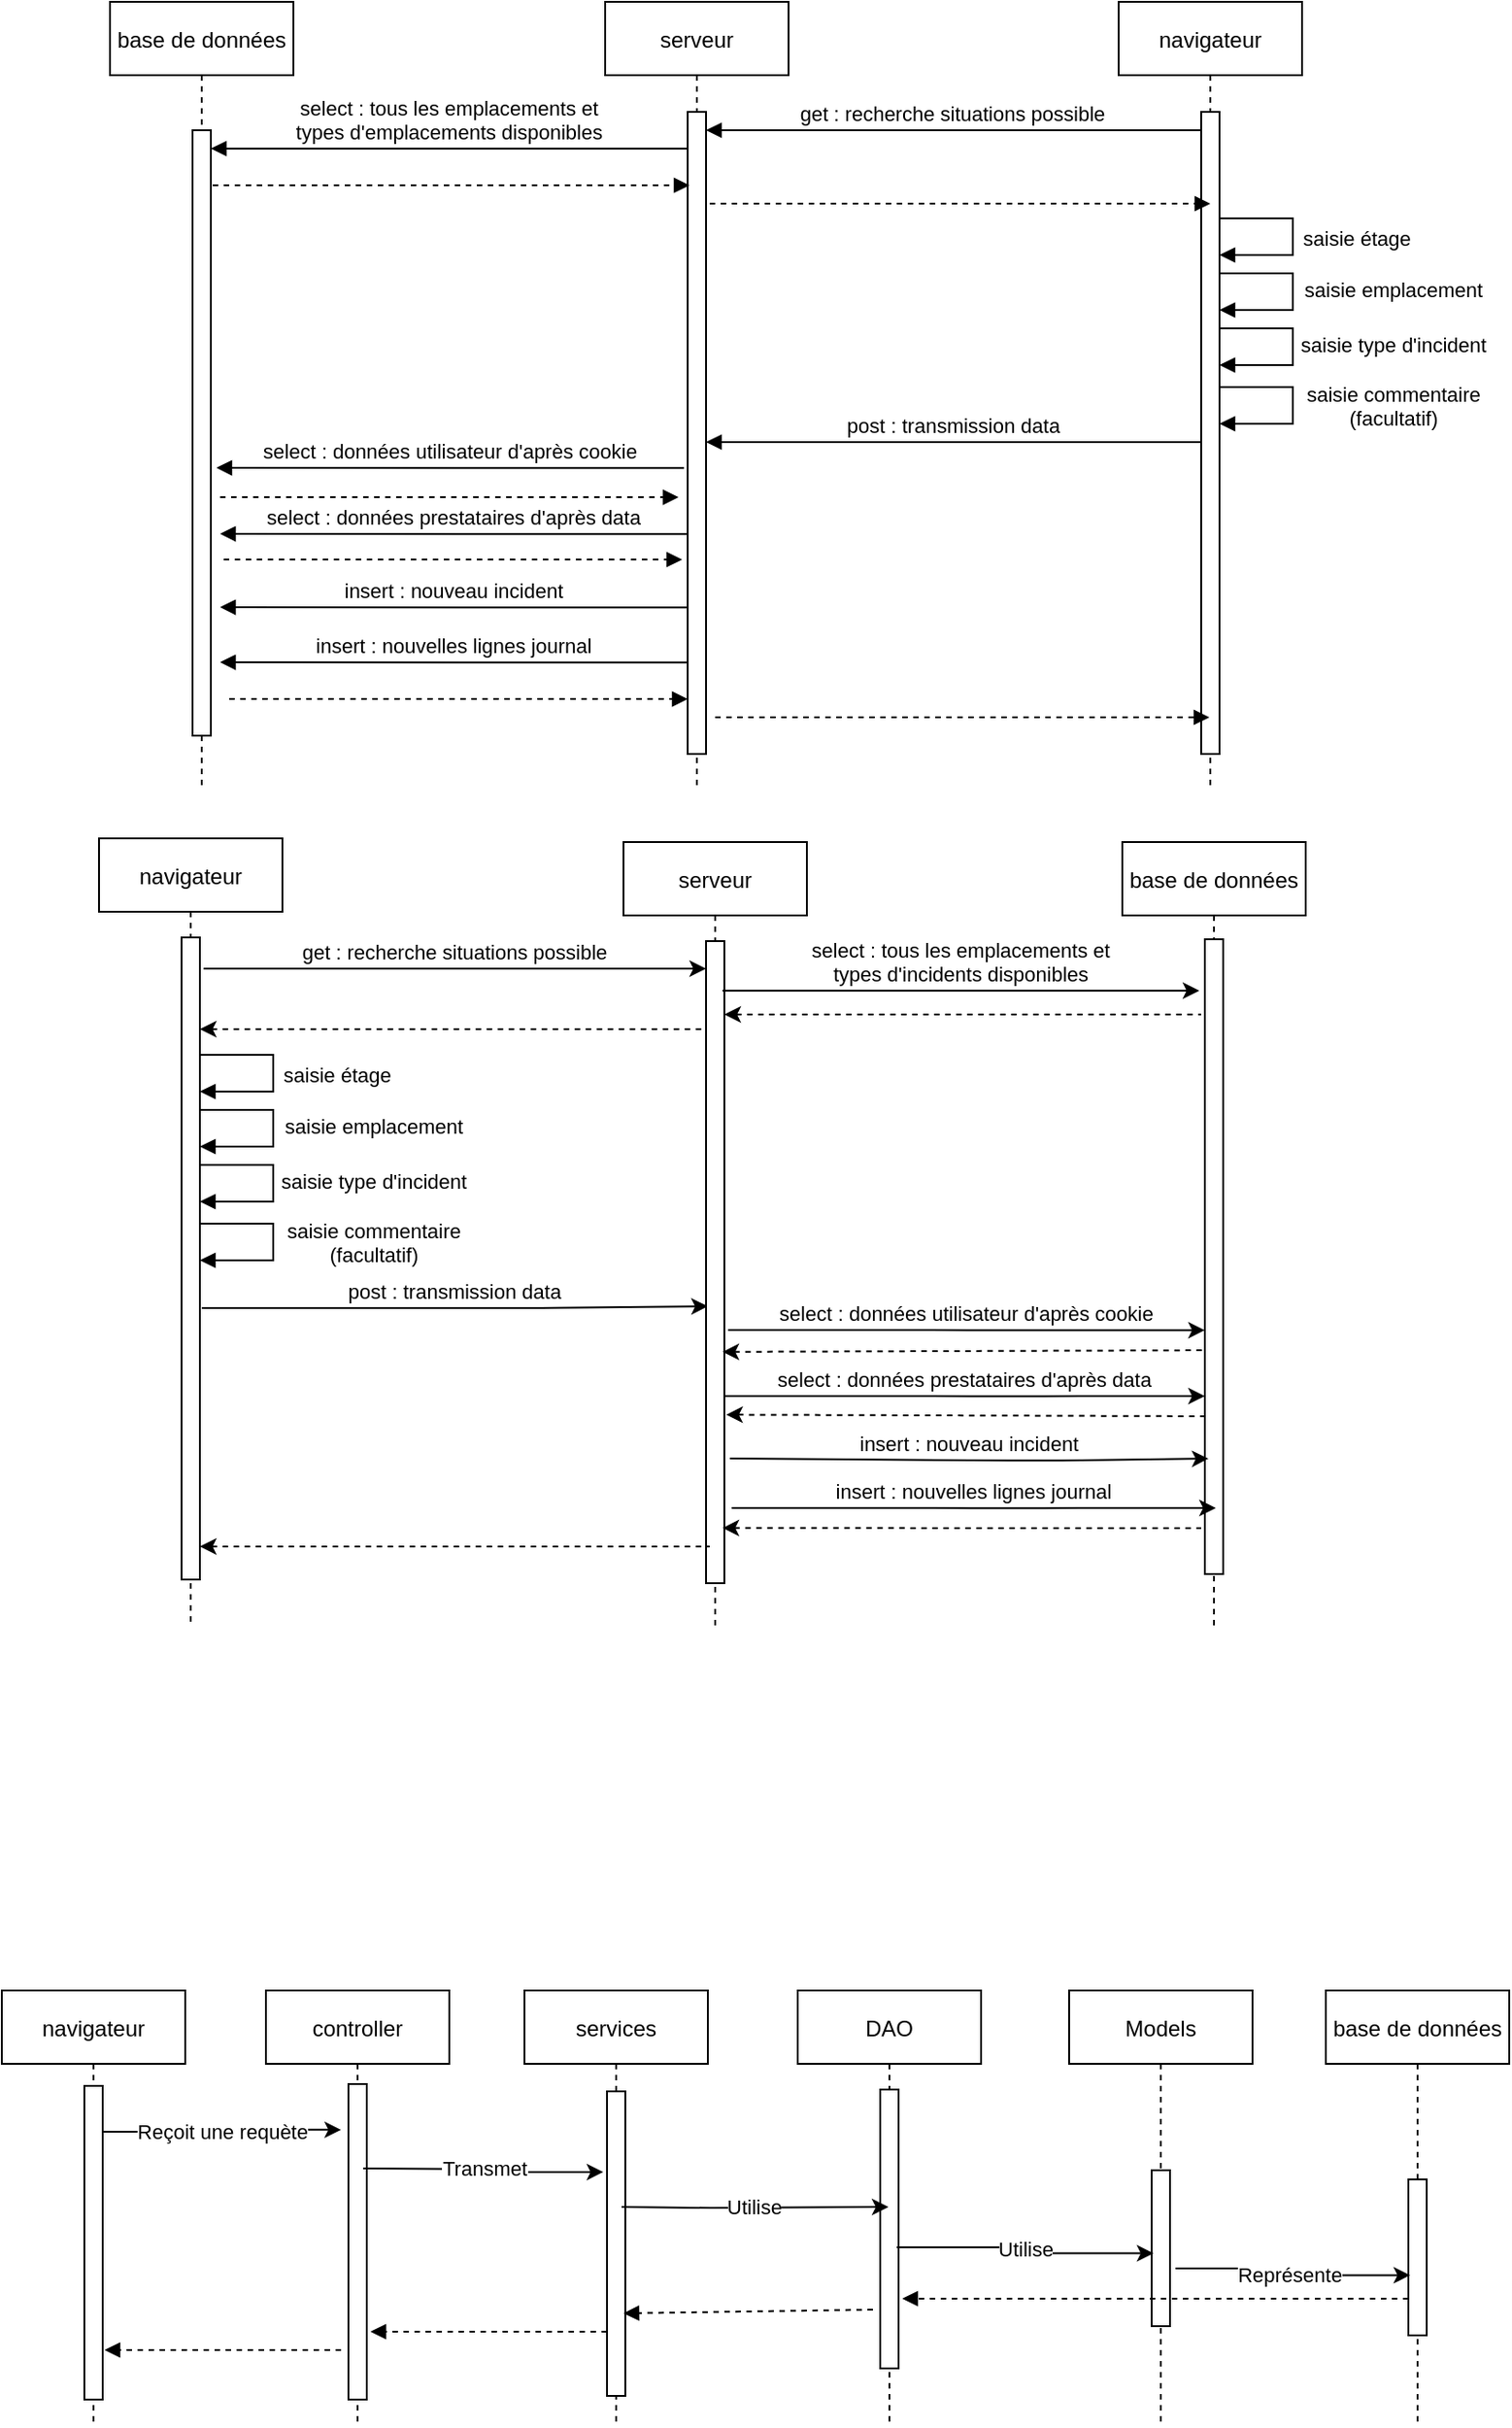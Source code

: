 <mxfile version="20.8.13" type="device"><diagram id="kgpKYQtTHZ0yAKxKKP6v" name="Page-1"><mxGraphModel dx="1145" dy="757" grid="0" gridSize="10" guides="1" tooltips="1" connect="1" arrows="1" fold="1" page="1" pageScale="1" pageWidth="850" pageHeight="1100" math="0" shadow="0"><root><mxCell id="0"/><mxCell id="1" parent="0"/><mxCell id="DQTdDgS3IpMgAFfMAFLB-1" value="serveur" style="shape=umlLifeline;perimeter=lifelinePerimeter;container=1;collapsible=0;recursiveResize=0;rounded=0;shadow=0;strokeWidth=1;" parent="1" vertex="1"><mxGeometry x="340" y="30" width="100" height="430" as="geometry"/></mxCell><mxCell id="DQTdDgS3IpMgAFfMAFLB-2" value="" style="points=[];perimeter=orthogonalPerimeter;rounded=0;shadow=0;strokeWidth=1;" parent="DQTdDgS3IpMgAFfMAFLB-1" vertex="1"><mxGeometry x="45" y="60" width="10" height="350" as="geometry"/></mxCell><mxCell id="DQTdDgS3IpMgAFfMAFLB-3" value="get : recherche situations possible" style="verticalAlign=bottom;endArrow=block;shadow=0;strokeWidth=1;" parent="DQTdDgS3IpMgAFfMAFLB-1" edge="1"><mxGeometry relative="1" as="geometry"><mxPoint x="324.5" y="70" as="sourcePoint"/><Array as="points"><mxPoint x="245" y="70"/></Array><mxPoint x="55" y="70" as="targetPoint"/></mxGeometry></mxCell><mxCell id="DQTdDgS3IpMgAFfMAFLB-15" value="select : tous les emplacements et&#10;types d'emplacements disponibles" style="verticalAlign=bottom;endArrow=block;shadow=0;strokeWidth=1;" parent="DQTdDgS3IpMgAFfMAFLB-1" edge="1"><mxGeometry relative="1" as="geometry"><mxPoint x="45" y="80" as="sourcePoint"/><mxPoint x="-215" y="80" as="targetPoint"/><Array as="points"><mxPoint x="-29.5" y="80"/><mxPoint x="-69.5" y="80"/></Array></mxGeometry></mxCell><mxCell id="DQTdDgS3IpMgAFfMAFLB-25" value="" style="verticalAlign=bottom;endArrow=block;shadow=0;strokeWidth=1;dashed=1;exitX=1.5;exitY=0.707;exitDx=0;exitDy=0;exitPerimeter=0;" parent="DQTdDgS3IpMgAFfMAFLB-1" edge="1"><mxGeometry relative="1" as="geometry"><mxPoint x="-205" y="380" as="sourcePoint"/><mxPoint x="45" y="380.04" as="targetPoint"/></mxGeometry></mxCell><mxCell id="DQTdDgS3IpMgAFfMAFLB-4" value="navigateur" style="shape=umlLifeline;perimeter=lifelinePerimeter;container=1;collapsible=0;recursiveResize=0;rounded=0;shadow=0;strokeWidth=1;fontStyle=0" parent="1" vertex="1"><mxGeometry x="620" y="30" width="100" height="430" as="geometry"/></mxCell><mxCell id="DQTdDgS3IpMgAFfMAFLB-5" value="" style="points=[];perimeter=orthogonalPerimeter;rounded=0;shadow=0;strokeWidth=1;" parent="DQTdDgS3IpMgAFfMAFLB-4" vertex="1"><mxGeometry x="45" y="60" width="10" height="350" as="geometry"/></mxCell><mxCell id="DQTdDgS3IpMgAFfMAFLB-6" value="saisie étage" style="verticalAlign=bottom;endArrow=block;shadow=0;strokeWidth=1;edgeStyle=orthogonalEdgeStyle;rounded=0;" parent="DQTdDgS3IpMgAFfMAFLB-4" edge="1"><mxGeometry x="0.2" y="-35" relative="1" as="geometry"><mxPoint x="55" y="118" as="sourcePoint"/><mxPoint x="55" y="138" as="targetPoint"/><Array as="points"><mxPoint x="95" y="118"/><mxPoint x="95" y="138"/></Array><mxPoint x="35" y="35" as="offset"/></mxGeometry></mxCell><mxCell id="DQTdDgS3IpMgAFfMAFLB-7" value="saisie type d'incident" style="verticalAlign=bottom;endArrow=block;shadow=0;strokeWidth=1;edgeStyle=orthogonalEdgeStyle;rounded=0;spacing=6;" parent="DQTdDgS3IpMgAFfMAFLB-4" edge="1"><mxGeometry x="0.2" y="55" relative="1" as="geometry"><mxPoint x="55" y="178" as="sourcePoint"/><mxPoint x="55" y="198" as="targetPoint"/><Array as="points"><mxPoint x="95" y="178"/><mxPoint x="95" y="198"/></Array><mxPoint x="55" y="-53" as="offset"/></mxGeometry></mxCell><mxCell id="DQTdDgS3IpMgAFfMAFLB-8" value="saisie emplacement" style="verticalAlign=bottom;endArrow=block;shadow=0;strokeWidth=1;edgeStyle=orthogonalEdgeStyle;rounded=0;spacing=-4;" parent="DQTdDgS3IpMgAFfMAFLB-4" edge="1"><mxGeometry x="0.04" y="55" relative="1" as="geometry"><mxPoint x="55" y="148" as="sourcePoint"/><mxPoint x="55" y="168" as="targetPoint"/><Array as="points"><mxPoint x="95" y="148"/><mxPoint x="95" y="168"/></Array><mxPoint as="offset"/></mxGeometry></mxCell><mxCell id="DQTdDgS3IpMgAFfMAFLB-17" value="saisie commentaire&#10;(facultatif)" style="verticalAlign=bottom;endArrow=block;shadow=0;strokeWidth=1;edgeStyle=orthogonalEdgeStyle;rounded=0;spacing=6;spacingLeft=-10;" parent="DQTdDgS3IpMgAFfMAFLB-4" edge="1"><mxGeometry x="0.2" y="61" relative="1" as="geometry"><mxPoint x="55" y="210" as="sourcePoint"/><mxPoint x="55" y="230" as="targetPoint"/><Array as="points"><mxPoint x="95" y="210"/><mxPoint x="95" y="230"/></Array><mxPoint x="60" y="-51" as="offset"/></mxGeometry></mxCell><mxCell id="DQTdDgS3IpMgAFfMAFLB-13" value="post : transmission data" style="verticalAlign=bottom;endArrow=block;shadow=0;strokeWidth=1;" parent="DQTdDgS3IpMgAFfMAFLB-4" target="DQTdDgS3IpMgAFfMAFLB-2" edge="1"><mxGeometry relative="1" as="geometry"><mxPoint x="45" y="240" as="sourcePoint"/><mxPoint x="-215" y="240" as="targetPoint"/><Array as="points"><mxPoint x="-29.5" y="240"/><mxPoint x="-69.5" y="240"/></Array></mxGeometry></mxCell><mxCell id="DQTdDgS3IpMgAFfMAFLB-11" value="base de données" style="shape=umlLifeline;perimeter=lifelinePerimeter;container=1;collapsible=0;recursiveResize=0;rounded=0;shadow=0;strokeWidth=1;" parent="1" vertex="1"><mxGeometry x="70" y="30" width="100" height="430" as="geometry"/></mxCell><mxCell id="DQTdDgS3IpMgAFfMAFLB-12" value="" style="points=[];perimeter=orthogonalPerimeter;rounded=0;shadow=0;strokeWidth=1;" parent="DQTdDgS3IpMgAFfMAFLB-11" vertex="1"><mxGeometry x="45" y="70" width="10" height="330" as="geometry"/></mxCell><mxCell id="DQTdDgS3IpMgAFfMAFLB-20" value="select : données utilisateur d'après cookie" style="verticalAlign=bottom;endArrow=block;shadow=0;strokeWidth=1;" parent="DQTdDgS3IpMgAFfMAFLB-11" edge="1"><mxGeometry relative="1" as="geometry"><mxPoint x="313" y="254.07" as="sourcePoint"/><mxPoint x="58" y="254" as="targetPoint"/><Array as="points"><mxPoint x="238.5" y="254.07"/><mxPoint x="198.5" y="254.07"/></Array></mxGeometry></mxCell><mxCell id="DQTdDgS3IpMgAFfMAFLB-14" value="" style="verticalAlign=bottom;endArrow=block;shadow=0;strokeWidth=1;dashed=1;" parent="1" edge="1"><mxGeometry relative="1" as="geometry"><mxPoint x="126" y="130" as="sourcePoint"/><mxPoint x="386" y="130" as="targetPoint"/><Array as="points"><mxPoint x="271.5" y="130"/><mxPoint x="311.5" y="130"/></Array></mxGeometry></mxCell><mxCell id="DQTdDgS3IpMgAFfMAFLB-16" value="" style="verticalAlign=bottom;endArrow=block;shadow=0;strokeWidth=1;dashed=1;" parent="1" edge="1"><mxGeometry relative="1" as="geometry"><mxPoint x="397" y="140" as="sourcePoint"/><mxPoint x="670" y="140" as="targetPoint"/><Array as="points"><mxPoint x="542.5" y="140"/><mxPoint x="582.5" y="140"/></Array></mxGeometry></mxCell><mxCell id="DQTdDgS3IpMgAFfMAFLB-18" value="insert : nouveau incident" style="verticalAlign=bottom;endArrow=block;shadow=0;strokeWidth=1;" parent="1" edge="1"><mxGeometry relative="1" as="geometry"><mxPoint x="385" y="360.07" as="sourcePoint"/><mxPoint x="130" y="360" as="targetPoint"/><Array as="points"><mxPoint x="310.5" y="360.07"/><mxPoint x="270.5" y="360.07"/></Array></mxGeometry></mxCell><mxCell id="DQTdDgS3IpMgAFfMAFLB-22" value="select : données prestataires d'après data" style="verticalAlign=bottom;endArrow=block;shadow=0;strokeWidth=1;" parent="1" edge="1"><mxGeometry relative="1" as="geometry"><mxPoint x="385" y="320.07" as="sourcePoint"/><mxPoint x="130" y="320" as="targetPoint"/><Array as="points"><mxPoint x="310.5" y="320.07"/><mxPoint x="270.5" y="320.07"/></Array></mxGeometry></mxCell><mxCell id="DQTdDgS3IpMgAFfMAFLB-23" value="" style="verticalAlign=bottom;endArrow=block;shadow=0;strokeWidth=1;dashed=1;exitX=1.5;exitY=0.707;exitDx=0;exitDy=0;exitPerimeter=0;" parent="1" edge="1"><mxGeometry relative="1" as="geometry"><mxPoint x="132" y="333.96" as="sourcePoint"/><mxPoint x="382" y="334" as="targetPoint"/></mxGeometry></mxCell><mxCell id="DQTdDgS3IpMgAFfMAFLB-24" value="insert : nouvelles lignes journal" style="verticalAlign=bottom;endArrow=block;shadow=0;strokeWidth=1;" parent="1" edge="1"><mxGeometry relative="1" as="geometry"><mxPoint x="385" y="390.07" as="sourcePoint"/><mxPoint x="130" y="390" as="targetPoint"/><Array as="points"><mxPoint x="310.5" y="390.07"/><mxPoint x="270.5" y="390.07"/></Array></mxGeometry></mxCell><mxCell id="DQTdDgS3IpMgAFfMAFLB-26" value="" style="verticalAlign=bottom;endArrow=block;shadow=0;strokeWidth=1;dashed=1;exitX=1.5;exitY=0.707;exitDx=0;exitDy=0;exitPerimeter=0;" parent="1" edge="1"><mxGeometry relative="1" as="geometry"><mxPoint x="130" y="300.0" as="sourcePoint"/><mxPoint x="380" y="300.04" as="targetPoint"/></mxGeometry></mxCell><mxCell id="DQTdDgS3IpMgAFfMAFLB-28" value="" style="verticalAlign=bottom;endArrow=block;shadow=0;strokeWidth=1;dashed=1;exitX=1.5;exitY=0.707;exitDx=0;exitDy=0;exitPerimeter=0;" parent="1" target="DQTdDgS3IpMgAFfMAFLB-4" edge="1"><mxGeometry relative="1" as="geometry"><mxPoint x="400" y="420" as="sourcePoint"/><mxPoint x="650" y="420.04" as="targetPoint"/></mxGeometry></mxCell><mxCell id="KOD3R3oPBB-m6j3Qr8oS-1" value="controller" style="shape=umlLifeline;perimeter=lifelinePerimeter;container=1;collapsible=0;recursiveResize=0;rounded=0;shadow=0;strokeWidth=1;" parent="1" vertex="1"><mxGeometry x="155" y="1114" width="100" height="235" as="geometry"/></mxCell><mxCell id="KOD3R3oPBB-m6j3Qr8oS-2" value="" style="points=[];perimeter=orthogonalPerimeter;rounded=0;shadow=0;strokeWidth=1;" parent="KOD3R3oPBB-m6j3Qr8oS-1" vertex="1"><mxGeometry x="45" y="51" width="10" height="172" as="geometry"/></mxCell><mxCell id="KOD3R3oPBB-m6j3Qr8oS-41" value="" style="verticalAlign=bottom;endArrow=block;shadow=0;strokeWidth=1;dashed=1;exitX=-0.4;exitY=0.717;exitDx=0;exitDy=0;exitPerimeter=0;" parent="KOD3R3oPBB-m6j3Qr8oS-1" edge="1"><mxGeometry relative="1" as="geometry"><mxPoint x="186" y="186.004" as="sourcePoint"/><mxPoint x="57" y="186" as="targetPoint"/></mxGeometry></mxCell><mxCell id="KOD3R3oPBB-m6j3Qr8oS-6" value="services" style="shape=umlLifeline;perimeter=lifelinePerimeter;container=1;collapsible=0;recursiveResize=0;rounded=0;shadow=0;strokeWidth=1;fontStyle=0" parent="1" vertex="1"><mxGeometry x="296" y="1114" width="100" height="235" as="geometry"/></mxCell><mxCell id="KOD3R3oPBB-m6j3Qr8oS-7" value="" style="points=[];perimeter=orthogonalPerimeter;rounded=0;shadow=0;strokeWidth=1;" parent="KOD3R3oPBB-m6j3Qr8oS-6" vertex="1"><mxGeometry x="45" y="55" width="10" height="166" as="geometry"/></mxCell><mxCell id="KOD3R3oPBB-m6j3Qr8oS-13" value="navigateur" style="shape=umlLifeline;perimeter=lifelinePerimeter;container=1;collapsible=0;recursiveResize=0;rounded=0;shadow=0;strokeWidth=1;" parent="1" vertex="1"><mxGeometry x="11" y="1114" width="100" height="236" as="geometry"/></mxCell><mxCell id="KOD3R3oPBB-m6j3Qr8oS-14" value="" style="points=[];perimeter=orthogonalPerimeter;rounded=0;shadow=0;strokeWidth=1;" parent="KOD3R3oPBB-m6j3Qr8oS-13" vertex="1"><mxGeometry x="45" y="52" width="10" height="171" as="geometry"/></mxCell><mxCell id="KOD3R3oPBB-m6j3Qr8oS-42" value="" style="verticalAlign=bottom;endArrow=block;shadow=0;strokeWidth=1;dashed=1;exitX=-0.4;exitY=0.717;exitDx=0;exitDy=0;exitPerimeter=0;" parent="KOD3R3oPBB-m6j3Qr8oS-13" edge="1"><mxGeometry relative="1" as="geometry"><mxPoint x="185" y="196.004" as="sourcePoint"/><mxPoint x="56" y="196" as="targetPoint"/></mxGeometry></mxCell><mxCell id="KOD3R3oPBB-m6j3Qr8oS-24" value="DAO" style="shape=umlLifeline;perimeter=lifelinePerimeter;container=1;collapsible=0;recursiveResize=0;rounded=0;shadow=0;strokeWidth=1;fontStyle=0" parent="1" vertex="1"><mxGeometry x="445" y="1114" width="100" height="236" as="geometry"/></mxCell><mxCell id="KOD3R3oPBB-m6j3Qr8oS-25" value="" style="points=[];perimeter=orthogonalPerimeter;rounded=0;shadow=0;strokeWidth=1;" parent="KOD3R3oPBB-m6j3Qr8oS-24" vertex="1"><mxGeometry x="45" y="54" width="10" height="152" as="geometry"/></mxCell><mxCell id="KOD3R3oPBB-m6j3Qr8oS-40" value="" style="verticalAlign=bottom;endArrow=block;shadow=0;strokeWidth=1;dashed=1;entryX=-0.4;entryY=0.717;entryDx=0;entryDy=0;entryPerimeter=0;exitX=-0.4;exitY=0.717;exitDx=0;exitDy=0;exitPerimeter=0;" parent="KOD3R3oPBB-m6j3Qr8oS-24" edge="1"><mxGeometry relative="1" as="geometry"><mxPoint x="41" y="173.984" as="sourcePoint"/><mxPoint x="-95" y="176" as="targetPoint"/></mxGeometry></mxCell><mxCell id="KOD3R3oPBB-m6j3Qr8oS-27" value="Models" style="shape=umlLifeline;perimeter=lifelinePerimeter;container=1;collapsible=0;recursiveResize=0;rounded=0;shadow=0;strokeWidth=1;fontStyle=0" parent="1" vertex="1"><mxGeometry x="593" y="1114" width="100" height="236" as="geometry"/></mxCell><mxCell id="KOD3R3oPBB-m6j3Qr8oS-28" value="" style="points=[];perimeter=orthogonalPerimeter;rounded=0;shadow=0;strokeWidth=1;" parent="KOD3R3oPBB-m6j3Qr8oS-27" vertex="1"><mxGeometry x="45" y="98" width="10" height="85" as="geometry"/></mxCell><mxCell id="KOD3R3oPBB-m6j3Qr8oS-30" value="base de données" style="shape=umlLifeline;perimeter=lifelinePerimeter;container=1;collapsible=0;recursiveResize=0;rounded=0;shadow=0;strokeWidth=1;fontStyle=0" parent="1" vertex="1"><mxGeometry x="733" y="1114" width="100" height="237" as="geometry"/></mxCell><mxCell id="KOD3R3oPBB-m6j3Qr8oS-31" value="" style="points=[];perimeter=orthogonalPerimeter;rounded=0;shadow=0;strokeWidth=1;" parent="KOD3R3oPBB-m6j3Qr8oS-30" vertex="1"><mxGeometry x="45" y="103" width="10" height="85" as="geometry"/></mxCell><mxCell id="KOD3R3oPBB-m6j3Qr8oS-34" value="Reçoit une requète" style="edgeStyle=orthogonalEdgeStyle;rounded=0;orthogonalLoop=1;jettySize=auto;html=1;exitX=1;exitY=0.146;exitDx=0;exitDy=0;exitPerimeter=0;entryX=-0.4;entryY=0.145;entryDx=0;entryDy=0;entryPerimeter=0;" parent="1" source="KOD3R3oPBB-m6j3Qr8oS-14" target="KOD3R3oPBB-m6j3Qr8oS-2" edge="1"><mxGeometry relative="1" as="geometry"/></mxCell><mxCell id="KOD3R3oPBB-m6j3Qr8oS-35" value="Transmet" style="edgeStyle=orthogonalEdgeStyle;rounded=0;orthogonalLoop=1;jettySize=auto;html=1;entryX=-0.2;entryY=0.265;entryDx=0;entryDy=0;entryPerimeter=0;" parent="1" target="KOD3R3oPBB-m6j3Qr8oS-7" edge="1"><mxGeometry relative="1" as="geometry"><mxPoint x="208" y="1211" as="sourcePoint"/><mxPoint x="212" y="1203.002" as="targetPoint"/></mxGeometry></mxCell><mxCell id="KOD3R3oPBB-m6j3Qr8oS-36" value="Utilise" style="edgeStyle=orthogonalEdgeStyle;rounded=0;orthogonalLoop=1;jettySize=auto;html=1;" parent="1" target="KOD3R3oPBB-m6j3Qr8oS-24" edge="1"><mxGeometry relative="1" as="geometry"><mxPoint x="349" y="1232" as="sourcePoint"/><mxPoint x="353" y="1220.89" as="targetPoint"/></mxGeometry></mxCell><mxCell id="KOD3R3oPBB-m6j3Qr8oS-37" value="Utilise" style="edgeStyle=orthogonalEdgeStyle;rounded=0;orthogonalLoop=1;jettySize=auto;html=1;exitX=0.9;exitY=0.566;exitDx=0;exitDy=0;exitPerimeter=0;entryX=0.1;entryY=0.533;entryDx=0;entryDy=0;entryPerimeter=0;" parent="1" source="KOD3R3oPBB-m6j3Qr8oS-25" target="KOD3R3oPBB-m6j3Qr8oS-28" edge="1"><mxGeometry relative="1" as="geometry"><mxPoint x="359" y="1242" as="sourcePoint"/><mxPoint x="504.5" y="1242" as="targetPoint"/></mxGeometry></mxCell><mxCell id="KOD3R3oPBB-m6j3Qr8oS-39" value="Représente" style="edgeStyle=orthogonalEdgeStyle;rounded=0;orthogonalLoop=1;jettySize=auto;html=1;exitX=1.3;exitY=0.629;exitDx=0;exitDy=0;exitPerimeter=0;entryX=0.1;entryY=0.614;entryDx=0;entryDy=0;entryPerimeter=0;" parent="1" source="KOD3R3oPBB-m6j3Qr8oS-28" target="KOD3R3oPBB-m6j3Qr8oS-31" edge="1"><mxGeometry relative="1" as="geometry"><mxPoint x="359" y="1242" as="sourcePoint"/><mxPoint x="504.5" y="1242" as="targetPoint"/></mxGeometry></mxCell><mxCell id="J7Y17hcSloJ8r7aYzFmA-62" value="navigateur" style="shape=umlLifeline;perimeter=lifelinePerimeter;container=1;collapsible=0;recursiveResize=0;rounded=0;shadow=0;strokeWidth=1;fontStyle=0" parent="1" vertex="1"><mxGeometry x="64" y="486" width="100" height="430" as="geometry"/></mxCell><mxCell id="J7Y17hcSloJ8r7aYzFmA-63" value="" style="points=[];perimeter=orthogonalPerimeter;rounded=0;shadow=0;strokeWidth=1;" parent="J7Y17hcSloJ8r7aYzFmA-62" vertex="1"><mxGeometry x="45" y="54" width="10" height="350" as="geometry"/></mxCell><mxCell id="J7Y17hcSloJ8r7aYzFmA-64" value="saisie étage" style="verticalAlign=bottom;endArrow=block;shadow=0;strokeWidth=1;edgeStyle=orthogonalEdgeStyle;rounded=0;" parent="J7Y17hcSloJ8r7aYzFmA-62" edge="1"><mxGeometry x="0.2" y="-35" relative="1" as="geometry"><mxPoint x="55" y="118" as="sourcePoint"/><mxPoint x="55" y="138" as="targetPoint"/><Array as="points"><mxPoint x="95" y="118"/><mxPoint x="95" y="138"/></Array><mxPoint x="35" y="35" as="offset"/></mxGeometry></mxCell><mxCell id="J7Y17hcSloJ8r7aYzFmA-65" value="saisie type d'incident" style="verticalAlign=bottom;endArrow=block;shadow=0;strokeWidth=1;edgeStyle=orthogonalEdgeStyle;rounded=0;spacing=6;" parent="J7Y17hcSloJ8r7aYzFmA-62" edge="1"><mxGeometry x="0.2" y="55" relative="1" as="geometry"><mxPoint x="55" y="178" as="sourcePoint"/><mxPoint x="55" y="198" as="targetPoint"/><Array as="points"><mxPoint x="95" y="178"/><mxPoint x="95" y="198"/></Array><mxPoint x="55" y="-53" as="offset"/></mxGeometry></mxCell><mxCell id="J7Y17hcSloJ8r7aYzFmA-66" value="saisie emplacement" style="verticalAlign=bottom;endArrow=block;shadow=0;strokeWidth=1;edgeStyle=orthogonalEdgeStyle;rounded=0;spacing=-4;" parent="J7Y17hcSloJ8r7aYzFmA-62" edge="1"><mxGeometry x="0.04" y="55" relative="1" as="geometry"><mxPoint x="55" y="148" as="sourcePoint"/><mxPoint x="55" y="168" as="targetPoint"/><Array as="points"><mxPoint x="95" y="148"/><mxPoint x="95" y="168"/></Array><mxPoint as="offset"/></mxGeometry></mxCell><mxCell id="J7Y17hcSloJ8r7aYzFmA-67" value="saisie commentaire&#10;(facultatif)" style="verticalAlign=bottom;endArrow=block;shadow=0;strokeWidth=1;edgeStyle=orthogonalEdgeStyle;rounded=0;spacing=6;spacingLeft=-10;" parent="J7Y17hcSloJ8r7aYzFmA-62" edge="1"><mxGeometry x="0.2" y="61" relative="1" as="geometry"><mxPoint x="55" y="210" as="sourcePoint"/><mxPoint x="55" y="230" as="targetPoint"/><Array as="points"><mxPoint x="95" y="210"/><mxPoint x="95" y="230"/></Array><mxPoint x="60" y="-51" as="offset"/></mxGeometry></mxCell><mxCell id="J7Y17hcSloJ8r7aYzFmA-68" value="post : transmission data" style="verticalAlign=bottom;endArrow=none;shadow=0;strokeWidth=1;startArrow=classic;startFill=1;endFill=0;exitX=0.1;exitY=0.563;exitDx=0;exitDy=0;exitPerimeter=0;" parent="J7Y17hcSloJ8r7aYzFmA-62" edge="1"><mxGeometry relative="1" as="geometry"><mxPoint x="332" y="255.05" as="sourcePoint"/><mxPoint x="56" y="256" as="targetPoint"/><Array as="points"><mxPoint x="241.5" y="256"/><mxPoint x="201.5" y="256"/></Array></mxGeometry></mxCell><mxCell id="J7Y17hcSloJ8r7aYzFmA-85" value="" style="verticalAlign=bottom;endArrow=none;shadow=0;strokeWidth=1;dashed=1;startArrow=classic;startFill=1;endFill=0;" parent="J7Y17hcSloJ8r7aYzFmA-62" target="J7Y17hcSloJ8r7aYzFmA-69" edge="1"><mxGeometry relative="1" as="geometry"><mxPoint x="55" y="104" as="sourcePoint"/><mxPoint x="315" y="104" as="targetPoint"/><Array as="points"><mxPoint x="200.5" y="104"/><mxPoint x="240.5" y="104"/></Array></mxGeometry></mxCell><mxCell id="J7Y17hcSloJ8r7aYzFmA-69" value="serveur" style="shape=umlLifeline;perimeter=lifelinePerimeter;container=1;collapsible=0;recursiveResize=0;rounded=0;shadow=0;strokeWidth=1;" parent="1" vertex="1"><mxGeometry x="350" y="488" width="100" height="430" as="geometry"/></mxCell><mxCell id="J7Y17hcSloJ8r7aYzFmA-70" value="" style="points=[];perimeter=orthogonalPerimeter;rounded=0;shadow=0;strokeWidth=1;" parent="J7Y17hcSloJ8r7aYzFmA-69" vertex="1"><mxGeometry x="45" y="54" width="10" height="350" as="geometry"/></mxCell><mxCell id="J7Y17hcSloJ8r7aYzFmA-71" value="get : recherche situations possible" style="verticalAlign=bottom;endArrow=none;shadow=0;strokeWidth=1;startArrow=classic;startFill=1;endFill=0;entryX=1.2;entryY=0.1;entryDx=0;entryDy=0;entryPerimeter=0;" parent="1" edge="1"><mxGeometry relative="1" as="geometry"><mxPoint x="395" y="557" as="sourcePoint"/><Array as="points"><mxPoint x="315.5" y="557"/></Array><mxPoint x="121" y="557" as="targetPoint"/></mxGeometry></mxCell><mxCell id="J7Y17hcSloJ8r7aYzFmA-76" value="base de données" style="shape=umlLifeline;perimeter=lifelinePerimeter;container=1;collapsible=0;recursiveResize=0;rounded=0;shadow=0;strokeWidth=1;" parent="1" vertex="1"><mxGeometry x="622" y="488" width="100" height="430" as="geometry"/></mxCell><mxCell id="J7Y17hcSloJ8r7aYzFmA-77" value="" style="points=[];perimeter=orthogonalPerimeter;rounded=0;shadow=0;strokeWidth=1;" parent="J7Y17hcSloJ8r7aYzFmA-76" vertex="1"><mxGeometry x="45" y="53" width="10" height="346" as="geometry"/></mxCell><mxCell id="J7Y17hcSloJ8r7aYzFmA-74" value="select : tous les emplacements et&#10;types d'incidents disponibles" style="verticalAlign=bottom;endArrow=none;shadow=0;strokeWidth=1;startArrow=classic;startFill=1;endFill=0;" parent="J7Y17hcSloJ8r7aYzFmA-76" edge="1"><mxGeometry relative="1" as="geometry"><mxPoint x="42" y="81" as="sourcePoint"/><mxPoint x="-218" y="81" as="targetPoint"/><Array as="points"><mxPoint x="-32.5" y="81"/><mxPoint x="-72.5" y="81"/></Array><mxPoint as="offset"/></mxGeometry></mxCell><mxCell id="J7Y17hcSloJ8r7aYzFmA-78" value="select : données utilisateur d'après cookie" style="verticalAlign=bottom;endArrow=none;shadow=0;strokeWidth=1;startArrow=classic;startFill=1;endFill=0;" parent="J7Y17hcSloJ8r7aYzFmA-76" source="J7Y17hcSloJ8r7aYzFmA-77" edge="1"><mxGeometry relative="1" as="geometry"><mxPoint x="40" y="266.07" as="sourcePoint"/><mxPoint x="-215" y="266" as="targetPoint"/><Array as="points"><mxPoint x="-34.5" y="266.07"/><mxPoint x="-74.5" y="266.07"/></Array></mxGeometry></mxCell><mxCell id="J7Y17hcSloJ8r7aYzFmA-79" value="" style="verticalAlign=bottom;endArrow=none;shadow=0;strokeWidth=1;dashed=1;startArrow=classic;startFill=1;endFill=0;" parent="J7Y17hcSloJ8r7aYzFmA-76" edge="1"><mxGeometry relative="1" as="geometry"><mxPoint x="-217" y="94" as="sourcePoint"/><mxPoint x="43" y="94" as="targetPoint"/><Array as="points"><mxPoint x="-71.5" y="94"/><mxPoint x="-31.5" y="94"/></Array></mxGeometry></mxCell><mxCell id="J7Y17hcSloJ8r7aYzFmA-81" value="select : données prestataires d'après data" style="verticalAlign=bottom;endArrow=none;shadow=0;strokeWidth=1;startArrow=classic;startFill=1;endFill=0;" parent="J7Y17hcSloJ8r7aYzFmA-76" edge="1"><mxGeometry relative="1" as="geometry"><mxPoint x="45" y="302" as="sourcePoint"/><mxPoint x="-217" y="302" as="targetPoint"/><Array as="points"><mxPoint x="-32.5" y="302.07"/><mxPoint x="-72.5" y="302.07"/></Array></mxGeometry></mxCell><mxCell id="J7Y17hcSloJ8r7aYzFmA-83" value="insert : nouvelles lignes journal" style="verticalAlign=bottom;endArrow=none;shadow=0;strokeWidth=1;startArrow=classic;startFill=1;endFill=0;" parent="J7Y17hcSloJ8r7aYzFmA-76" edge="1"><mxGeometry relative="1" as="geometry"><mxPoint x="51" y="363" as="sourcePoint"/><mxPoint x="-213" y="363" as="targetPoint"/><Array as="points"><mxPoint x="-32.5" y="363.07"/><mxPoint x="-72.5" y="363.07"/></Array></mxGeometry></mxCell><mxCell id="J7Y17hcSloJ8r7aYzFmA-84" value="" style="verticalAlign=bottom;endArrow=none;shadow=0;strokeWidth=1;dashed=1;exitX=0.9;exitY=0.654;exitDx=0;exitDy=0;exitPerimeter=0;startArrow=classic;startFill=1;endFill=0;entryX=0.1;entryY=0.694;entryDx=0;entryDy=0;entryPerimeter=0;" parent="1" edge="1"><mxGeometry relative="1" as="geometry"><mxPoint x="404" y="765.9" as="sourcePoint"/><mxPoint x="668" y="765.02" as="targetPoint"/></mxGeometry></mxCell><mxCell id="J7Y17hcSloJ8r7aYzFmA-82" value="" style="verticalAlign=bottom;endArrow=none;shadow=0;strokeWidth=1;dashed=1;exitX=1.1;exitY=0.749;exitDx=0;exitDy=0;exitPerimeter=0;startArrow=classic;startFill=1;endFill=0;entryX=0.1;entryY=0.8;entryDx=0;entryDy=0;entryPerimeter=0;" parent="1" edge="1"><mxGeometry relative="1" as="geometry"><mxPoint x="406" y="800.15" as="sourcePoint"/><mxPoint x="668" y="801" as="targetPoint"/></mxGeometry></mxCell><mxCell id="J7Y17hcSloJ8r7aYzFmA-80" value="insert : nouveau incident" style="verticalAlign=bottom;endArrow=none;shadow=0;strokeWidth=1;startArrow=classic;startFill=1;endFill=0;exitX=0.2;exitY=0.873;exitDx=0;exitDy=0;exitPerimeter=0;entryX=1.3;entryY=0.82;entryDx=0;entryDy=0;entryPerimeter=0;" parent="1" edge="1"><mxGeometry relative="1" as="geometry"><mxPoint x="669" y="824.09" as="sourcePoint"/><mxPoint x="408" y="824" as="targetPoint"/><Array as="points"><mxPoint x="589.5" y="825.07"/><mxPoint x="549.5" y="825.07"/></Array></mxGeometry></mxCell><mxCell id="J7Y17hcSloJ8r7aYzFmA-75" value="" style="verticalAlign=bottom;endArrow=none;shadow=0;strokeWidth=1;dashed=1;exitX=0.9;exitY=0.914;exitDx=0;exitDy=0;exitPerimeter=0;startArrow=classic;startFill=1;endFill=0;" parent="1" source="J7Y17hcSloJ8r7aYzFmA-70" edge="1"><mxGeometry relative="1" as="geometry"><mxPoint x="409" y="863" as="sourcePoint"/><mxPoint x="665" y="862" as="targetPoint"/></mxGeometry></mxCell><mxCell id="J7Y17hcSloJ8r7aYzFmA-73" value="" style="verticalAlign=bottom;endArrow=none;shadow=0;strokeWidth=1;dashed=1;startArrow=classic;startFill=1;endFill=0;" parent="1" edge="1"><mxGeometry relative="1" as="geometry"><mxPoint x="119" y="872" as="sourcePoint"/><mxPoint x="397" y="872" as="targetPoint"/></mxGeometry></mxCell><mxCell id="4nHjyTnnpTORAoGz0Rut-1" value="" style="verticalAlign=bottom;endArrow=block;shadow=0;strokeWidth=1;dashed=1;entryX=1.2;entryY=0.75;entryDx=0;entryDy=0;entryPerimeter=0;" edge="1" parent="1" target="KOD3R3oPBB-m6j3Qr8oS-25"><mxGeometry relative="1" as="geometry"><mxPoint x="778" y="1282" as="sourcePoint"/><mxPoint x="499" y="1296.02" as="targetPoint"/><Array as="points"><mxPoint x="539" y="1282"/></Array></mxGeometry></mxCell></root></mxGraphModel></diagram></mxfile>